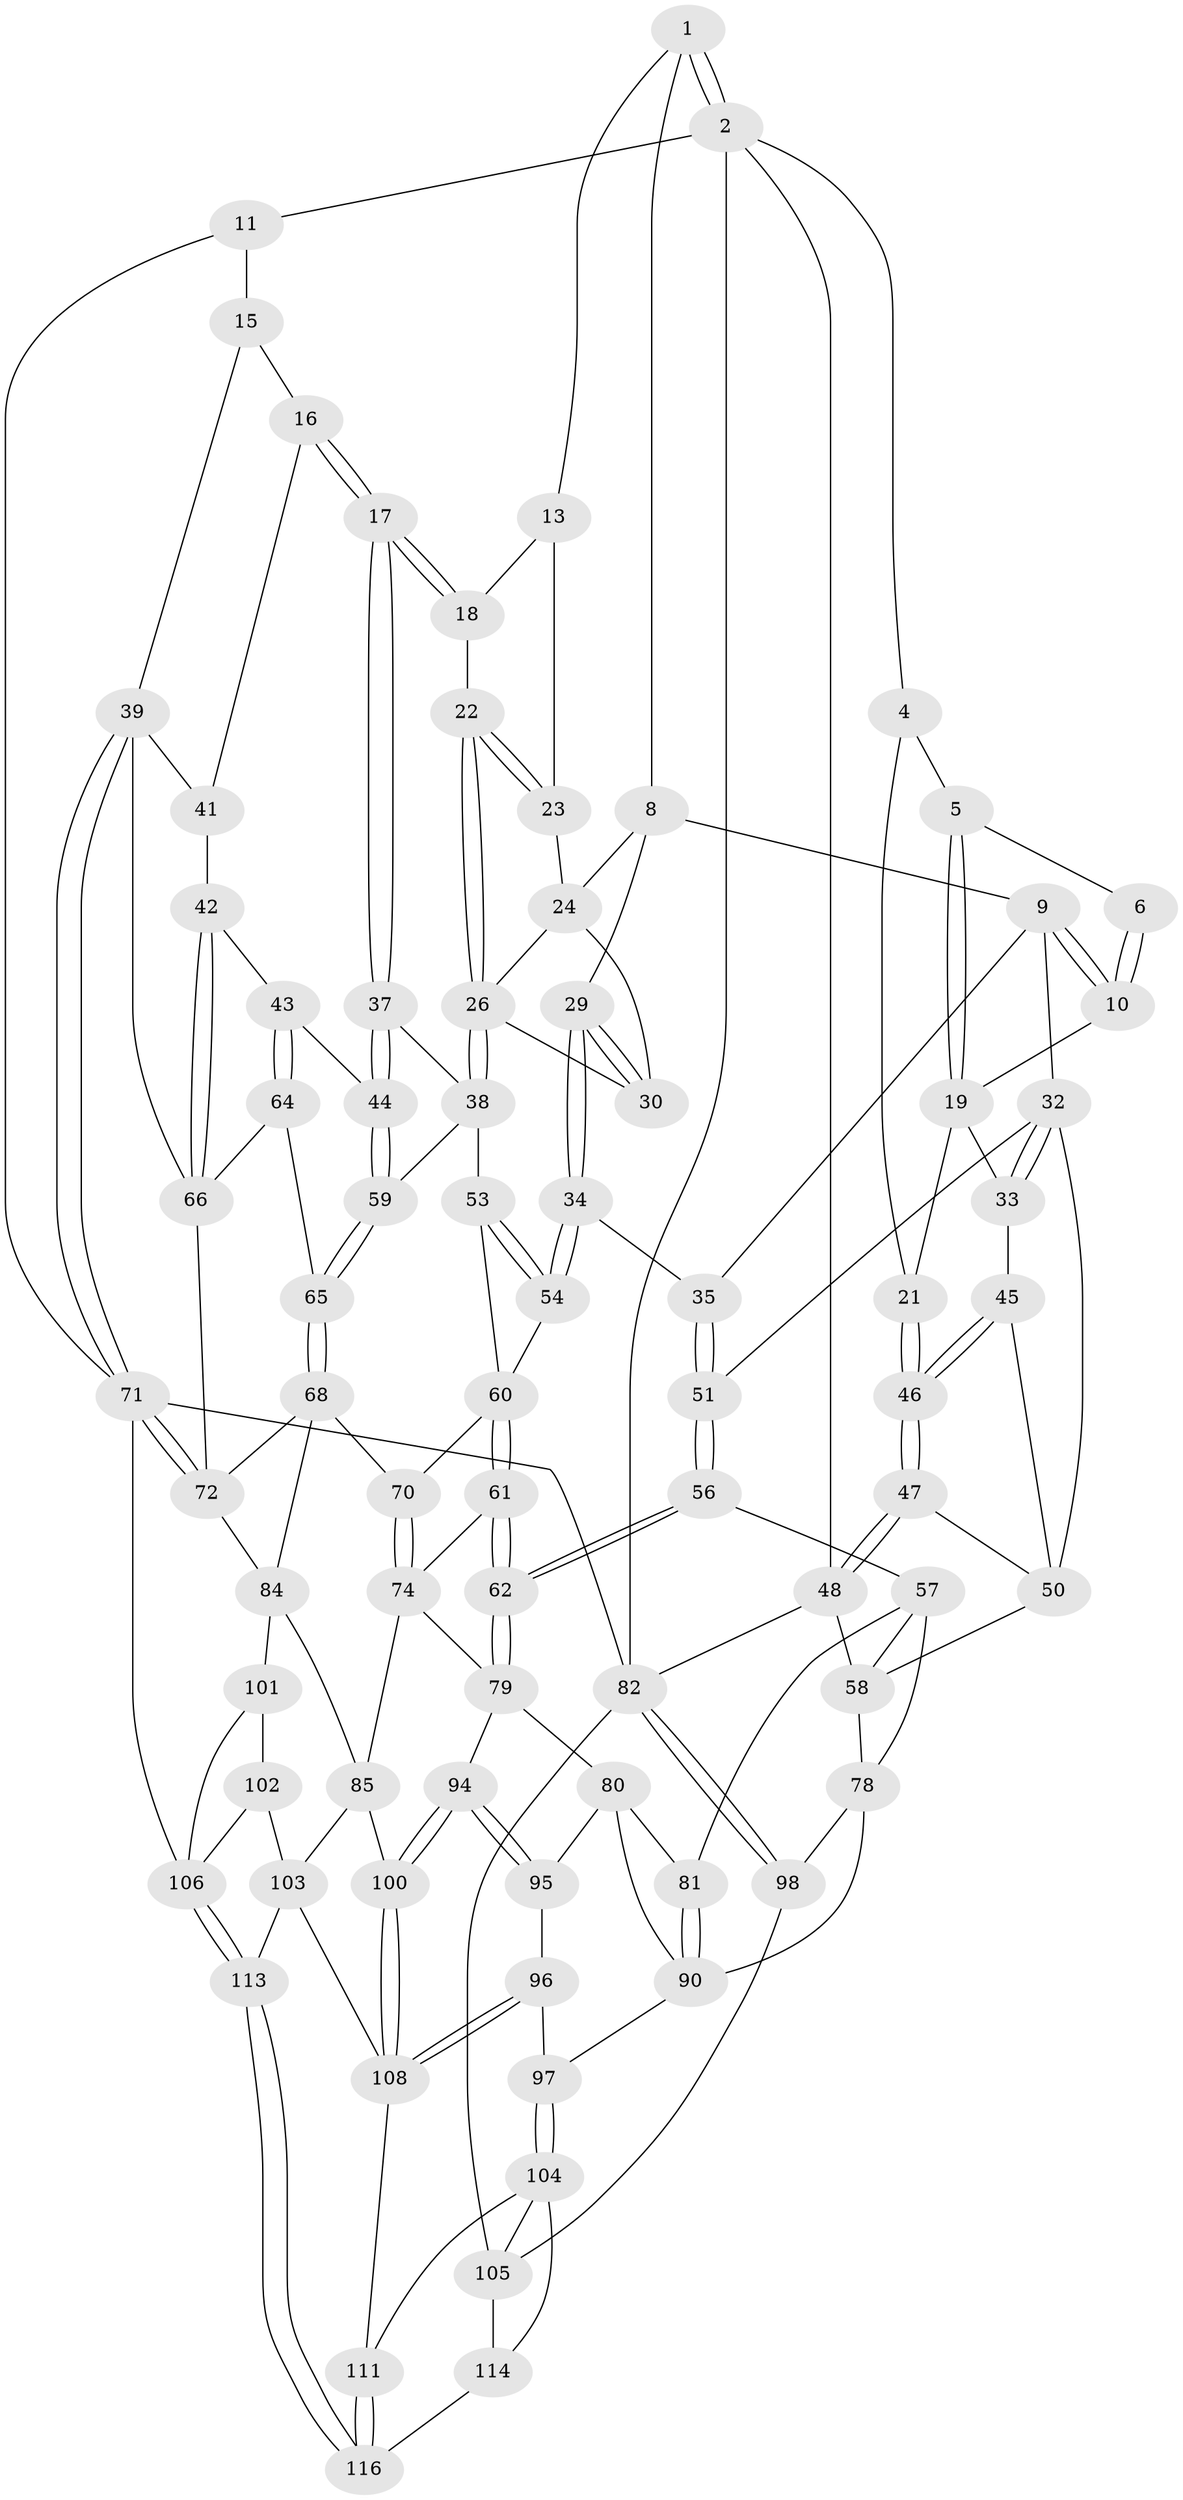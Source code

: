 // original degree distribution, {4: 0.22413793103448276, 6: 0.22413793103448276, 5: 0.5258620689655172, 3: 0.02586206896551724}
// Generated by graph-tools (version 1.1) at 2025/11/02/27/25 16:11:53]
// undirected, 81 vertices, 182 edges
graph export_dot {
graph [start="1"]
  node [color=gray90,style=filled];
  1 [pos="+0.2489883313197484+0",super="+7"];
  2 [pos="+0+0",super="+3"];
  4 [pos="+0.03170367807906681+0.06310471423418537"];
  5 [pos="+0.09729730361986931+0.0605971771193533"];
  6 [pos="+0.19222297299063695+0"];
  8 [pos="+0.41051351214885695+0",super="+25"];
  9 [pos="+0.2869042335459136+0.13785380625744867",super="+31"];
  10 [pos="+0.18713875538692412+0.10472203402397778"];
  11 [pos="+1+0",super="+12"];
  13 [pos="+0.6359557252902964+0",super="+14"];
  15 [pos="+0.9318458634019118+0.1471388332439285",super="+36"];
  16 [pos="+0.923368131945326+0.14909650575814268"];
  17 [pos="+0.8979150891293652+0.1453514268086127"];
  18 [pos="+0.8954743915709076+0.14258985912431565"];
  19 [pos="+0.12543571658626518+0.1342246287822266",super="+20"];
  21 [pos="+0.05829645100369851+0.18599875697726095"];
  22 [pos="+0.7517258977036828+0.09550369683941913"];
  23 [pos="+0.6410507279685088+0"];
  24 [pos="+0.6152038198591019+0.0777141978938422",super="+28"];
  26 [pos="+0.6962975116264714+0.222013859771935",super="+27"];
  29 [pos="+0.4918890578305367+0.21408107814899416"];
  30 [pos="+0.5302976241881378+0.20815230493269674"];
  32 [pos="+0.2519698554840918+0.21787595958888273",super="+49"];
  33 [pos="+0.17843798653353246+0.1991246414476988"];
  34 [pos="+0.4830371537604233+0.23632427282551302"];
  35 [pos="+0.42830407316981634+0.2610983097185054"];
  37 [pos="+0.8499948084515039+0.24224381744407397"];
  38 [pos="+0.7034364221700276+0.23757916155313227",super="+52"];
  39 [pos="+1+0.3275231410789153",super="+40"];
  41 [pos="+0.9361214214054144+0.18188340517986215"];
  42 [pos="+0.9514703416302759+0.3284684964026159"];
  43 [pos="+0.9383683852157975+0.3271651124132449"];
  44 [pos="+0.8697509411663997+0.2961116607380507"];
  45 [pos="+0.14095929362874854+0.24450730590061573"];
  46 [pos="+0.018895916300313086+0.22733394916792424"];
  47 [pos="+0+0.2717924330384475"];
  48 [pos="+0+0.26271910517272656",super="+76"];
  50 [pos="+0.15511553227373695+0.27722102843574625",super="+55"];
  51 [pos="+0.30618820351220155+0.35568313158528786"];
  53 [pos="+0.6338168645973525+0.34484729511324547"];
  54 [pos="+0.48533872157371516+0.24098205442345788"];
  56 [pos="+0.3020514944850092+0.3713553534533697"];
  57 [pos="+0.1198779738946303+0.38879708618817044",super="+77"];
  58 [pos="+0.11868443586174379+0.38836682694131475",super="+75"];
  59 [pos="+0.7860416027430622+0.37602084230476135"];
  60 [pos="+0.5030545478849735+0.3480905516043571",super="+63"];
  61 [pos="+0.45769113082856494+0.4583163769866963"];
  62 [pos="+0.3567433591390484+0.48248570245079386"];
  64 [pos="+0.8595068395072997+0.4182789841260737"];
  65 [pos="+0.7860383692030369+0.37977289593838026"];
  66 [pos="+0.9934743719880024+0.34296589922540865",super="+67"];
  68 [pos="+0.7279388578972531+0.4605269446337539",super="+69"];
  70 [pos="+0.6299852739730841+0.4365136372089868"];
  71 [pos="+1+0.7144374206047513",super="+89"];
  72 [pos="+0.9426643760403134+0.6141083565253355",super="+73"];
  74 [pos="+0.5563444061977542+0.48682363850033883",super="+86"];
  78 [pos="+0.1057185589652854+0.5923993589024711",super="+91"];
  79 [pos="+0.35132291057871423+0.5021869088932951",super="+88"];
  80 [pos="+0.3344148223798287+0.5228399111169697",super="+92"];
  81 [pos="+0.20915885289079225+0.5366393685496851"];
  82 [pos="+0+0.880824332810432",super="+83"];
  84 [pos="+0.7093476481012571+0.6168195309738013",super="+87"];
  85 [pos="+0.6911878153747335+0.628100790744368",super="+99"];
  90 [pos="+0.19428594387539558+0.6882943576555338",super="+93"];
  94 [pos="+0.5040135976793714+0.7067414822031611"];
  95 [pos="+0.37201880540705734+0.6647405492108247"];
  96 [pos="+0.3440594894980337+0.7460296359032756"];
  97 [pos="+0.26848184135958353+0.7760691813495563"];
  98 [pos="+0+0.8119002781042618"];
  100 [pos="+0.5209776144440569+0.7478693422583484"];
  101 [pos="+0.84808685553487+0.6845198758613279"];
  102 [pos="+0.7626345754976607+0.8005039780708259"];
  103 [pos="+0.7424602976873663+0.8069823942235731",super="+109"];
  104 [pos="+0.2618723927155887+0.843134712035766",super="+112"];
  105 [pos="+0.15901559323592973+0.844645010077361",super="+115"];
  106 [pos="+1+1",super="+107"];
  108 [pos="+0.517427898713142+0.7604062982876706",super="+110"];
  111 [pos="+0.5111823402487129+0.8530710188406216"];
  113 [pos="+0.8457852042037985+1"];
  114 [pos="+0.29531443038983424+1"];
  116 [pos="+0.6995052360360108+1"];
  1 -- 2;
  1 -- 2;
  1 -- 8;
  1 -- 13;
  2 -- 82;
  2 -- 48;
  2 -- 4;
  2 -- 11;
  4 -- 5;
  4 -- 21;
  5 -- 6;
  5 -- 19;
  5 -- 19;
  6 -- 10;
  6 -- 10;
  8 -- 9;
  8 -- 24;
  8 -- 29;
  9 -- 10;
  9 -- 10;
  9 -- 32;
  9 -- 35;
  10 -- 19;
  11 -- 15 [weight=2];
  11 -- 71;
  13 -- 23;
  13 -- 18;
  15 -- 16;
  15 -- 39;
  16 -- 17;
  16 -- 17;
  16 -- 41;
  17 -- 18;
  17 -- 18;
  17 -- 37;
  17 -- 37;
  18 -- 22;
  19 -- 33;
  19 -- 21;
  21 -- 46;
  21 -- 46;
  22 -- 23;
  22 -- 23;
  22 -- 26;
  22 -- 26;
  23 -- 24;
  24 -- 26;
  24 -- 30;
  26 -- 38;
  26 -- 38;
  26 -- 30;
  29 -- 30;
  29 -- 30;
  29 -- 34;
  29 -- 34;
  32 -- 33;
  32 -- 33;
  32 -- 50;
  32 -- 51;
  33 -- 45;
  34 -- 35;
  34 -- 54;
  34 -- 54;
  35 -- 51;
  35 -- 51;
  37 -- 38;
  37 -- 44;
  37 -- 44;
  38 -- 59;
  38 -- 53;
  39 -- 71;
  39 -- 71;
  39 -- 41;
  39 -- 66;
  41 -- 42;
  42 -- 43;
  42 -- 66;
  42 -- 66;
  43 -- 44;
  43 -- 64;
  43 -- 64;
  44 -- 59;
  44 -- 59;
  45 -- 46;
  45 -- 46;
  45 -- 50;
  46 -- 47;
  46 -- 47;
  47 -- 48;
  47 -- 48;
  47 -- 50;
  48 -- 58;
  48 -- 82;
  50 -- 58;
  51 -- 56;
  51 -- 56;
  53 -- 54;
  53 -- 54;
  53 -- 60;
  54 -- 60;
  56 -- 57;
  56 -- 62;
  56 -- 62;
  57 -- 58;
  57 -- 81;
  57 -- 78;
  58 -- 78;
  59 -- 65;
  59 -- 65;
  60 -- 61;
  60 -- 61;
  60 -- 70;
  61 -- 62;
  61 -- 62;
  61 -- 74;
  62 -- 79;
  62 -- 79;
  64 -- 65;
  64 -- 66;
  65 -- 68;
  65 -- 68;
  66 -- 72;
  68 -- 70;
  68 -- 84;
  68 -- 72;
  70 -- 74;
  70 -- 74;
  71 -- 72;
  71 -- 72;
  71 -- 82;
  71 -- 106;
  72 -- 84;
  74 -- 85;
  74 -- 79;
  78 -- 90;
  78 -- 98;
  79 -- 80;
  79 -- 94;
  80 -- 81;
  80 -- 95;
  80 -- 90;
  81 -- 90;
  81 -- 90;
  82 -- 98;
  82 -- 98;
  82 -- 105;
  84 -- 85;
  84 -- 101;
  85 -- 100;
  85 -- 103;
  90 -- 97;
  94 -- 95;
  94 -- 95;
  94 -- 100;
  94 -- 100;
  95 -- 96;
  96 -- 97;
  96 -- 108;
  96 -- 108;
  97 -- 104;
  97 -- 104;
  98 -- 105;
  100 -- 108;
  100 -- 108;
  101 -- 102;
  101 -- 106;
  102 -- 103;
  102 -- 106;
  103 -- 113;
  103 -- 108;
  104 -- 105;
  104 -- 114;
  104 -- 111;
  105 -- 114;
  106 -- 113;
  106 -- 113;
  108 -- 111;
  111 -- 116;
  111 -- 116;
  113 -- 116;
  113 -- 116;
  114 -- 116;
}
